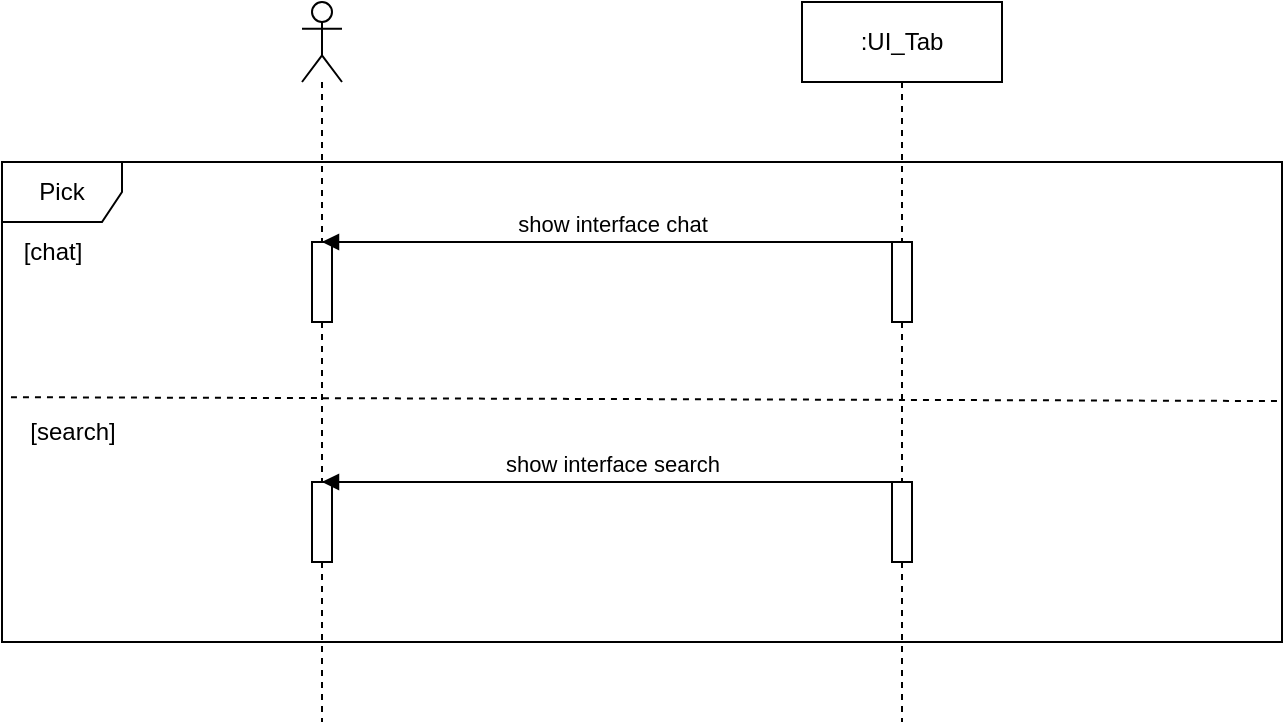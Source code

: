 <mxfile version="20.3.0" type="device"><diagram id="kgpKYQtTHZ0yAKxKKP6v" name="UI"><mxGraphModel dx="782" dy="579" grid="1" gridSize="10" guides="1" tooltips="1" connect="1" arrows="1" fold="1" page="1" pageScale="1" pageWidth="850" pageHeight="1100" math="0" shadow="0"><root><mxCell id="0"/><mxCell id="1" parent="0"/><mxCell id="l7McD46OqJTgwhpDryxd-3" value="Pick" style="shape=umlFrame;whiteSpace=wrap;html=1;" parent="1" vertex="1"><mxGeometry x="40" y="80" width="640" height="240" as="geometry"/></mxCell><mxCell id="l7McD46OqJTgwhpDryxd-1" value="" style="shape=umlLifeline;participant=umlActor;perimeter=lifelinePerimeter;whiteSpace=wrap;html=1;container=1;collapsible=0;recursiveResize=0;verticalAlign=top;spacingTop=36;outlineConnect=0;" parent="1" vertex="1"><mxGeometry x="190" width="20" height="360" as="geometry"/></mxCell><mxCell id="l7McD46OqJTgwhpDryxd-5" value="" style="html=1;points=[];perimeter=orthogonalPerimeter;" parent="l7McD46OqJTgwhpDryxd-1" vertex="1"><mxGeometry x="5" y="120" width="10" height="40" as="geometry"/></mxCell><mxCell id="l7McD46OqJTgwhpDryxd-11" value="" style="html=1;points=[];perimeter=orthogonalPerimeter;" parent="l7McD46OqJTgwhpDryxd-1" vertex="1"><mxGeometry x="5" y="240" width="10" height="40" as="geometry"/></mxCell><mxCell id="l7McD46OqJTgwhpDryxd-2" value=":UI_Tab" style="shape=umlLifeline;perimeter=lifelinePerimeter;whiteSpace=wrap;html=1;container=1;collapsible=0;recursiveResize=0;outlineConnect=0;" parent="1" vertex="1"><mxGeometry x="440" width="100" height="360" as="geometry"/></mxCell><mxCell id="l7McD46OqJTgwhpDryxd-6" value="" style="html=1;points=[];perimeter=orthogonalPerimeter;" parent="l7McD46OqJTgwhpDryxd-2" vertex="1"><mxGeometry x="45" y="120" width="10" height="40" as="geometry"/></mxCell><mxCell id="l7McD46OqJTgwhpDryxd-12" value="" style="html=1;points=[];perimeter=orthogonalPerimeter;" parent="l7McD46OqJTgwhpDryxd-2" vertex="1"><mxGeometry x="45" y="240" width="10" height="40" as="geometry"/></mxCell><mxCell id="l7McD46OqJTgwhpDryxd-4" value="[chat]" style="text;html=1;align=center;verticalAlign=middle;resizable=0;points=[];autosize=1;strokeColor=none;fillColor=none;" parent="1" vertex="1"><mxGeometry x="40" y="110" width="50" height="30" as="geometry"/></mxCell><mxCell id="l7McD46OqJTgwhpDryxd-7" value="show interface chat" style="html=1;verticalAlign=bottom;endArrow=block;rounded=0;" parent="1" source="l7McD46OqJTgwhpDryxd-2" target="l7McD46OqJTgwhpDryxd-1" edge="1"><mxGeometry width="80" relative="1" as="geometry"><mxPoint x="310" y="150" as="sourcePoint"/><mxPoint x="390" y="150" as="targetPoint"/><Array as="points"><mxPoint x="410" y="120"/></Array></mxGeometry></mxCell><mxCell id="l7McD46OqJTgwhpDryxd-8" value="" style="endArrow=none;dashed=1;html=1;rounded=0;exitX=0.007;exitY=0.415;exitDx=0;exitDy=0;exitPerimeter=0;entryX=1;entryY=0.423;entryDx=0;entryDy=0;entryPerimeter=0;" parent="1" edge="1"><mxGeometry width="50" height="50" relative="1" as="geometry"><mxPoint x="44.48" y="197.6" as="sourcePoint"/><mxPoint x="680.0" y="199.52" as="targetPoint"/></mxGeometry></mxCell><mxCell id="l7McD46OqJTgwhpDryxd-10" value="[search]" style="text;html=1;align=center;verticalAlign=middle;resizable=0;points=[];autosize=1;strokeColor=none;fillColor=none;" parent="1" vertex="1"><mxGeometry x="40" y="200" width="70" height="30" as="geometry"/></mxCell><mxCell id="l7McD46OqJTgwhpDryxd-13" value="show interface search" style="html=1;verticalAlign=bottom;endArrow=block;rounded=0;" parent="1" source="l7McD46OqJTgwhpDryxd-2" target="l7McD46OqJTgwhpDryxd-1" edge="1"><mxGeometry width="80" relative="1" as="geometry"><mxPoint x="310" y="260" as="sourcePoint"/><mxPoint x="390" y="260" as="targetPoint"/><Array as="points"><mxPoint x="370" y="240"/></Array></mxGeometry></mxCell></root></mxGraphModel></diagram></mxfile>